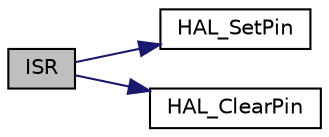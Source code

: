 digraph "ISR"
{
  edge [fontname="Helvetica",fontsize="10",labelfontname="Helvetica",labelfontsize="10"];
  node [fontname="Helvetica",fontsize="10",shape=record];
  rankdir="LR";
  Node33 [label="ISR",height=0.2,width=0.4,color="black", fillcolor="grey75", style="filled", fontcolor="black"];
  Node33 -> Node34 [color="midnightblue",fontsize="10",style="solid",fontname="Helvetica"];
  Node34 [label="HAL_SetPin",height=0.2,width=0.4,color="black", fillcolor="white", style="filled",URL="$_h_a_l__attiny167_8c.html#a77acad64af22fb372955df7d7e4a2606"];
  Node33 -> Node35 [color="midnightblue",fontsize="10",style="solid",fontname="Helvetica"];
  Node35 [label="HAL_ClearPin",height=0.2,width=0.4,color="black", fillcolor="white", style="filled",URL="$_h_a_l__attiny167_8c.html#a53b3bca1b91e57ba0d4a459ac71d3be5"];
}
